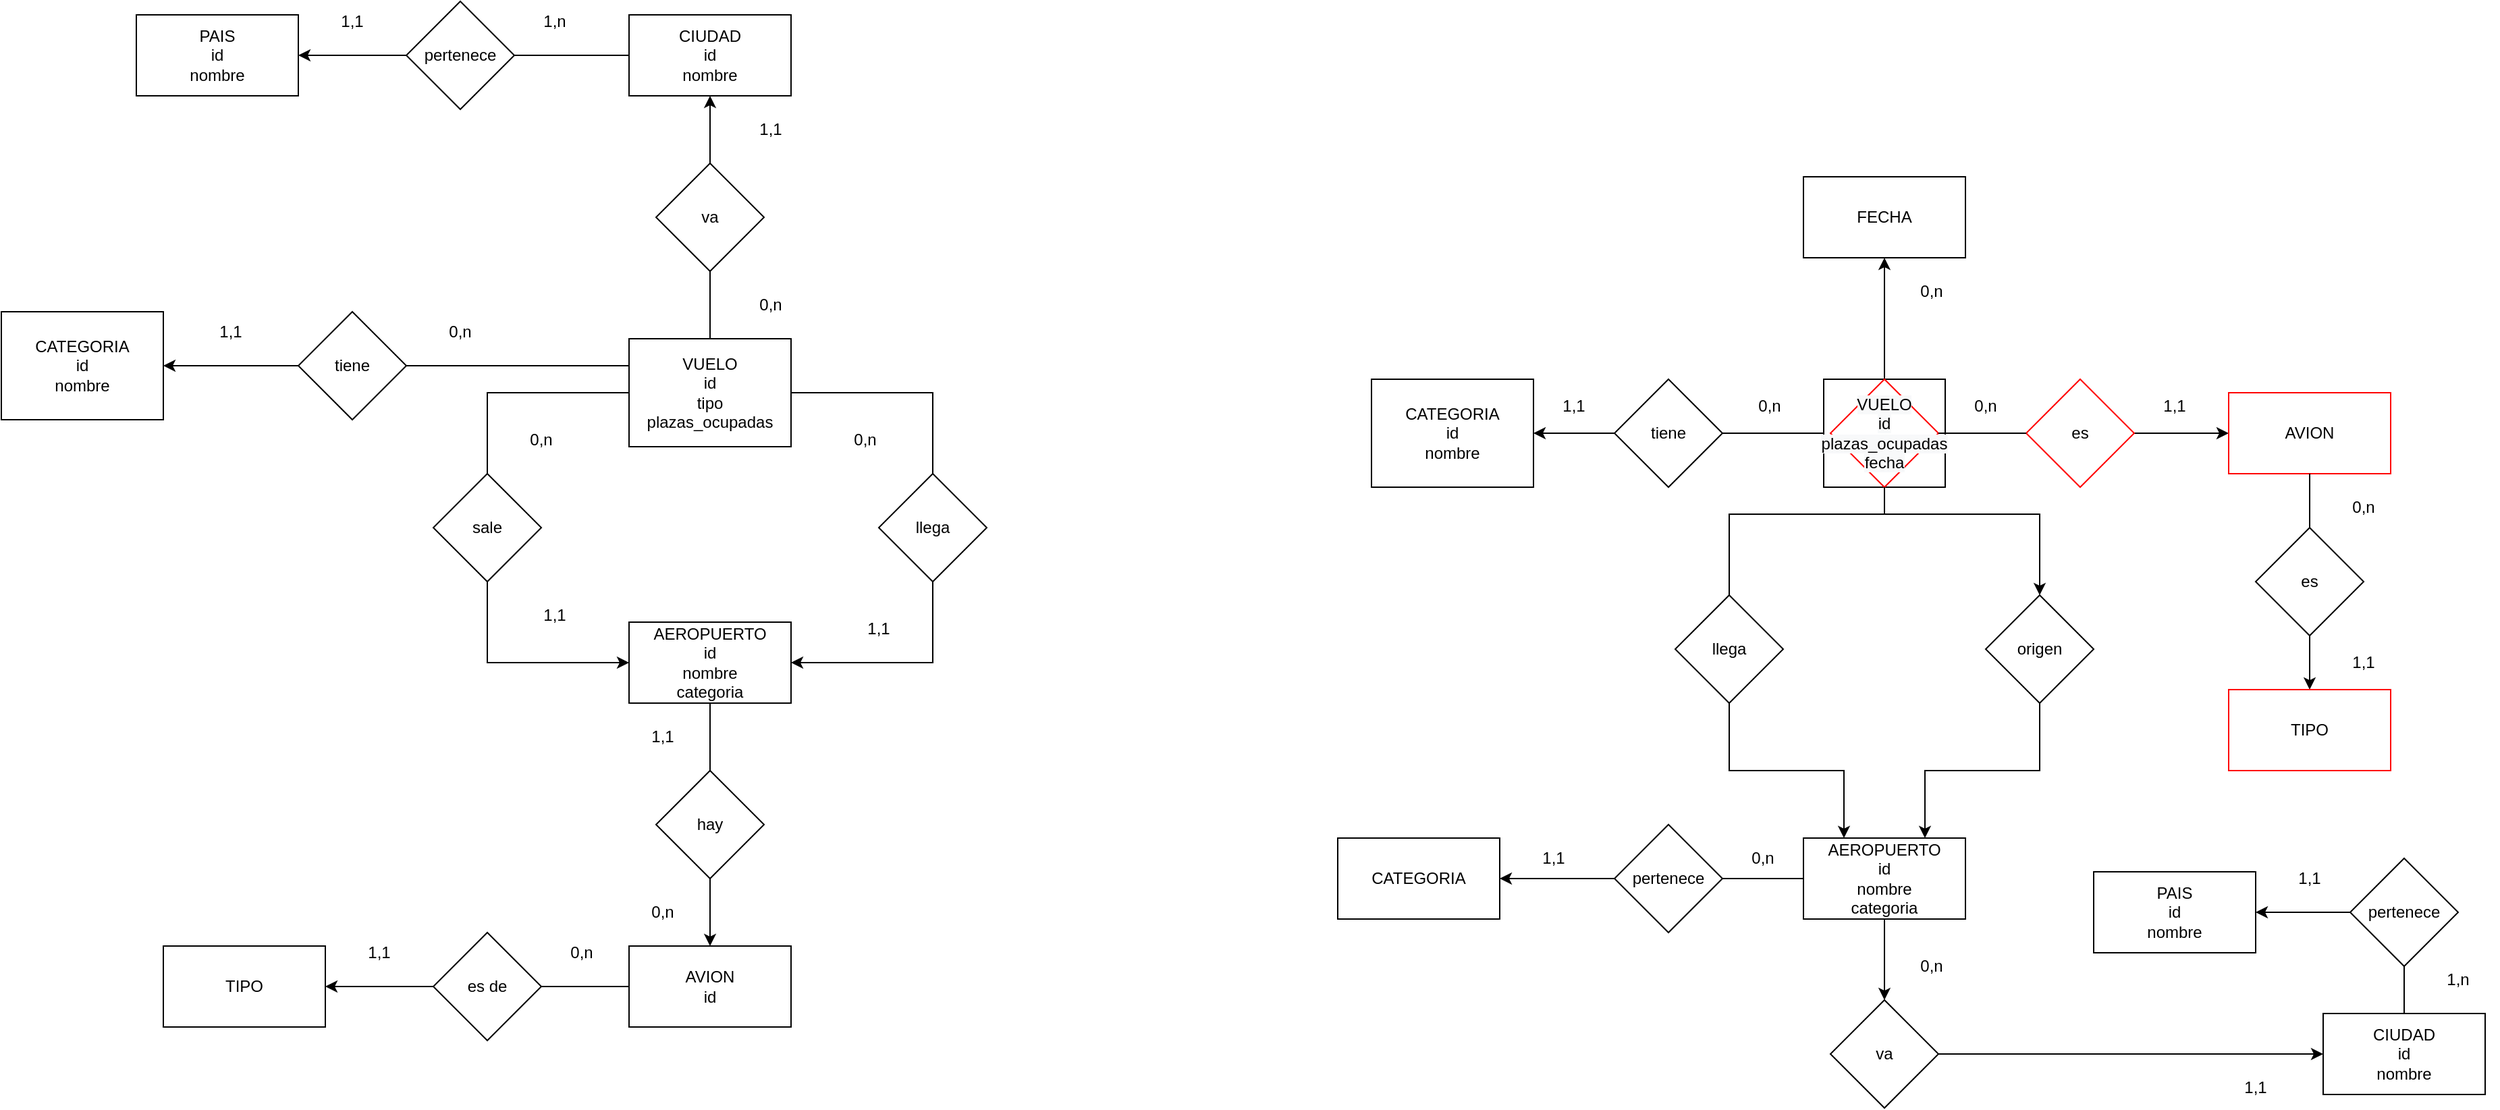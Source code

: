 <mxfile version="20.6.2" type="device"><diagram id="R2lEEEUBdFMjLlhIrx00" name="Page-1"><mxGraphModel dx="1662" dy="1915" grid="1" gridSize="10" guides="1" tooltips="1" connect="1" arrows="1" fold="1" page="1" pageScale="1" pageWidth="850" pageHeight="1100" math="0" shadow="0" extFonts="Permanent Marker^https://fonts.googleapis.com/css?family=Permanent+Marker"><root><mxCell id="0"/><mxCell id="1" parent="0"/><mxCell id="xTAt8YAi872W_-eMtKZo-63" style="edgeStyle=orthogonalEdgeStyle;rounded=0;orthogonalLoop=1;jettySize=auto;html=1;startArrow=none;" parent="1" source="xTAt8YAi872W_-eMtKZo-64" target="xTAt8YAi872W_-eMtKZo-45" edge="1"><mxGeometry relative="1" as="geometry"/></mxCell><mxCell id="xTAt8YAi872W_-eMtKZo-17" value="AEROPUERTO&lt;br&gt;id&lt;br&gt;nombre&lt;br&gt;categoria" style="rounded=0;whiteSpace=wrap;html=1;" parent="1" vertex="1"><mxGeometry x="525" y="-580" width="120" height="60" as="geometry"/></mxCell><mxCell id="xTAt8YAi872W_-eMtKZo-22" value="1,1" style="text;html=1;strokeColor=none;fillColor=none;align=center;verticalAlign=middle;whiteSpace=wrap;rounded=0;" parent="1" vertex="1"><mxGeometry x="290" y="-1040" width="60" height="30" as="geometry"/></mxCell><mxCell id="xTAt8YAi872W_-eMtKZo-23" value="1,n" style="text;html=1;strokeColor=none;fillColor=none;align=center;verticalAlign=middle;whiteSpace=wrap;rounded=0;" parent="1" vertex="1"><mxGeometry x="440" y="-1040" width="60" height="30" as="geometry"/></mxCell><mxCell id="xTAt8YAi872W_-eMtKZo-36" style="edgeStyle=orthogonalEdgeStyle;rounded=0;orthogonalLoop=1;jettySize=auto;html=1;entryX=1;entryY=0.5;entryDx=0;entryDy=0;startArrow=none;" parent="1" source="xTAt8YAi872W_-eMtKZo-35" target="xTAt8YAi872W_-eMtKZo-34" edge="1"><mxGeometry relative="1" as="geometry"/></mxCell><mxCell id="xTAt8YAi872W_-eMtKZo-29" value="CIUDAD&lt;br&gt;id&lt;br&gt;nombre&lt;br&gt;" style="rounded=0;whiteSpace=wrap;html=1;" parent="1" vertex="1"><mxGeometry x="525" y="-1030" width="120" height="60" as="geometry"/></mxCell><mxCell id="xTAt8YAi872W_-eMtKZo-33" style="edgeStyle=orthogonalEdgeStyle;rounded=0;orthogonalLoop=1;jettySize=auto;html=1;entryX=0.5;entryY=1;entryDx=0;entryDy=0;startArrow=none;" parent="1" source="xTAt8YAi872W_-eMtKZo-40" target="xTAt8YAi872W_-eMtKZo-29" edge="1"><mxGeometry relative="1" as="geometry"/></mxCell><mxCell id="xTAt8YAi872W_-eMtKZo-46" style="edgeStyle=orthogonalEdgeStyle;rounded=0;orthogonalLoop=1;jettySize=auto;html=1;entryX=0;entryY=0.5;entryDx=0;entryDy=0;startArrow=none;" parent="1" source="xTAt8YAi872W_-eMtKZo-48" target="xTAt8YAi872W_-eMtKZo-17" edge="1"><mxGeometry relative="1" as="geometry"><Array as="points"><mxPoint x="420" y="-550"/></Array></mxGeometry></mxCell><mxCell id="xTAt8YAi872W_-eMtKZo-47" style="edgeStyle=orthogonalEdgeStyle;rounded=0;orthogonalLoop=1;jettySize=auto;html=1;entryX=1;entryY=0.5;entryDx=0;entryDy=0;startArrow=none;" parent="1" source="xTAt8YAi872W_-eMtKZo-50" target="xTAt8YAi872W_-eMtKZo-17" edge="1"><mxGeometry relative="1" as="geometry"><Array as="points"><mxPoint x="750" y="-550"/></Array></mxGeometry></mxCell><mxCell id="xTAt8YAi872W_-eMtKZo-58" style="edgeStyle=orthogonalEdgeStyle;rounded=0;orthogonalLoop=1;jettySize=auto;html=1;exitX=0;exitY=0.5;exitDx=0;exitDy=0;startArrow=none;" parent="1" source="xTAt8YAi872W_-eMtKZo-59" target="xTAt8YAi872W_-eMtKZo-57" edge="1"><mxGeometry relative="1" as="geometry"/></mxCell><mxCell id="xTAt8YAi872W_-eMtKZo-32" value="VUELO&lt;br&gt;id&lt;br&gt;tipo&lt;br&gt;plazas_ocupadas" style="rounded=0;whiteSpace=wrap;html=1;" parent="1" vertex="1"><mxGeometry x="525" y="-790" width="120" height="80" as="geometry"/></mxCell><mxCell id="xTAt8YAi872W_-eMtKZo-34" value="PAIS&lt;br&gt;id&lt;br&gt;nombre" style="rounded=0;whiteSpace=wrap;html=1;" parent="1" vertex="1"><mxGeometry x="160" y="-1030" width="120" height="60" as="geometry"/></mxCell><mxCell id="xTAt8YAi872W_-eMtKZo-35" value="pertenece" style="rhombus;whiteSpace=wrap;html=1;" parent="1" vertex="1"><mxGeometry x="360" y="-1040" width="80" height="80" as="geometry"/></mxCell><mxCell id="xTAt8YAi872W_-eMtKZo-37" value="" style="edgeStyle=orthogonalEdgeStyle;rounded=0;orthogonalLoop=1;jettySize=auto;html=1;entryX=1;entryY=0.5;entryDx=0;entryDy=0;endArrow=none;" parent="1" source="xTAt8YAi872W_-eMtKZo-29" target="xTAt8YAi872W_-eMtKZo-35" edge="1"><mxGeometry relative="1" as="geometry"><mxPoint x="525" y="-1000" as="sourcePoint"/><mxPoint x="280" y="-1000" as="targetPoint"/></mxGeometry></mxCell><mxCell id="xTAt8YAi872W_-eMtKZo-40" value="va" style="rhombus;whiteSpace=wrap;html=1;" parent="1" vertex="1"><mxGeometry x="545" y="-920" width="80" height="80" as="geometry"/></mxCell><mxCell id="xTAt8YAi872W_-eMtKZo-41" value="" style="edgeStyle=orthogonalEdgeStyle;rounded=0;orthogonalLoop=1;jettySize=auto;html=1;entryX=0.5;entryY=1;entryDx=0;entryDy=0;endArrow=none;" parent="1" source="xTAt8YAi872W_-eMtKZo-32" target="xTAt8YAi872W_-eMtKZo-40" edge="1"><mxGeometry relative="1" as="geometry"><mxPoint x="585" y="-790" as="sourcePoint"/><mxPoint x="585" y="-970" as="targetPoint"/></mxGeometry></mxCell><mxCell id="xTAt8YAi872W_-eMtKZo-42" value="0,n" style="text;html=1;strokeColor=none;fillColor=none;align=center;verticalAlign=middle;whiteSpace=wrap;rounded=0;" parent="1" vertex="1"><mxGeometry x="600" y="-830" width="60" height="30" as="geometry"/></mxCell><mxCell id="xTAt8YAi872W_-eMtKZo-43" value="1,1" style="text;html=1;strokeColor=none;fillColor=none;align=center;verticalAlign=middle;whiteSpace=wrap;rounded=0;" parent="1" vertex="1"><mxGeometry x="600" y="-960" width="60" height="30" as="geometry"/></mxCell><mxCell id="xTAt8YAi872W_-eMtKZo-67" style="edgeStyle=orthogonalEdgeStyle;rounded=0;orthogonalLoop=1;jettySize=auto;html=1;startArrow=none;" parent="1" source="xTAt8YAi872W_-eMtKZo-68" target="xTAt8YAi872W_-eMtKZo-66" edge="1"><mxGeometry relative="1" as="geometry"/></mxCell><mxCell id="xTAt8YAi872W_-eMtKZo-45" value="AVION&lt;br&gt;id&lt;br&gt;" style="rounded=0;whiteSpace=wrap;html=1;" parent="1" vertex="1"><mxGeometry x="525" y="-340" width="120" height="60" as="geometry"/></mxCell><mxCell id="xTAt8YAi872W_-eMtKZo-48" value="sale" style="rhombus;whiteSpace=wrap;html=1;" parent="1" vertex="1"><mxGeometry x="380" y="-690" width="80" height="80" as="geometry"/></mxCell><mxCell id="xTAt8YAi872W_-eMtKZo-49" value="" style="edgeStyle=orthogonalEdgeStyle;rounded=0;orthogonalLoop=1;jettySize=auto;html=1;entryX=0.5;entryY=0;entryDx=0;entryDy=0;endArrow=none;" parent="1" source="xTAt8YAi872W_-eMtKZo-32" target="xTAt8YAi872W_-eMtKZo-48" edge="1"><mxGeometry relative="1" as="geometry"><mxPoint x="525" y="-749.941" as="sourcePoint"/><mxPoint x="525" y="-550" as="targetPoint"/><Array as="points"><mxPoint x="420" y="-750"/></Array></mxGeometry></mxCell><mxCell id="xTAt8YAi872W_-eMtKZo-50" value="llega" style="rhombus;whiteSpace=wrap;html=1;" parent="1" vertex="1"><mxGeometry x="710" y="-690" width="80" height="80" as="geometry"/></mxCell><mxCell id="xTAt8YAi872W_-eMtKZo-51" value="" style="edgeStyle=orthogonalEdgeStyle;rounded=0;orthogonalLoop=1;jettySize=auto;html=1;entryX=0.5;entryY=0;entryDx=0;entryDy=0;endArrow=none;" parent="1" source="xTAt8YAi872W_-eMtKZo-32" target="xTAt8YAi872W_-eMtKZo-50" edge="1"><mxGeometry relative="1" as="geometry"><mxPoint x="645" y="-749.941" as="sourcePoint"/><mxPoint x="645" y="-550" as="targetPoint"/><Array as="points"><mxPoint x="750" y="-750"/></Array></mxGeometry></mxCell><mxCell id="xTAt8YAi872W_-eMtKZo-53" value="0,n" style="text;html=1;strokeColor=none;fillColor=none;align=center;verticalAlign=middle;whiteSpace=wrap;rounded=0;" parent="1" vertex="1"><mxGeometry x="670" y="-730" width="60" height="30" as="geometry"/></mxCell><mxCell id="xTAt8YAi872W_-eMtKZo-54" value="1,1" style="text;html=1;strokeColor=none;fillColor=none;align=center;verticalAlign=middle;whiteSpace=wrap;rounded=0;" parent="1" vertex="1"><mxGeometry x="680" y="-590" width="60" height="30" as="geometry"/></mxCell><mxCell id="xTAt8YAi872W_-eMtKZo-55" value="1,1" style="text;html=1;strokeColor=none;fillColor=none;align=center;verticalAlign=middle;whiteSpace=wrap;rounded=0;" parent="1" vertex="1"><mxGeometry x="440" y="-600" width="60" height="30" as="geometry"/></mxCell><mxCell id="xTAt8YAi872W_-eMtKZo-56" value="0,n" style="text;html=1;strokeColor=none;fillColor=none;align=center;verticalAlign=middle;whiteSpace=wrap;rounded=0;" parent="1" vertex="1"><mxGeometry x="430" y="-730" width="60" height="30" as="geometry"/></mxCell><mxCell id="xTAt8YAi872W_-eMtKZo-57" value="CATEGORIA&lt;br&gt;id&lt;br&gt;nombre" style="rounded=0;whiteSpace=wrap;html=1;" parent="1" vertex="1"><mxGeometry x="60" y="-810" width="120" height="80" as="geometry"/></mxCell><mxCell id="xTAt8YAi872W_-eMtKZo-59" value="tiene" style="rhombus;whiteSpace=wrap;html=1;" parent="1" vertex="1"><mxGeometry x="280" y="-810" width="80" height="80" as="geometry"/></mxCell><mxCell id="xTAt8YAi872W_-eMtKZo-60" value="" style="edgeStyle=orthogonalEdgeStyle;rounded=0;orthogonalLoop=1;jettySize=auto;html=1;exitX=0;exitY=0.25;exitDx=0;exitDy=0;endArrow=none;" parent="1" source="xTAt8YAi872W_-eMtKZo-32" target="xTAt8YAi872W_-eMtKZo-59" edge="1"><mxGeometry relative="1" as="geometry"><mxPoint x="525" y="-770" as="sourcePoint"/><mxPoint x="180" y="-770" as="targetPoint"/></mxGeometry></mxCell><mxCell id="xTAt8YAi872W_-eMtKZo-61" value="1,1" style="text;html=1;strokeColor=none;fillColor=none;align=center;verticalAlign=middle;whiteSpace=wrap;rounded=0;" parent="1" vertex="1"><mxGeometry x="200" y="-810" width="60" height="30" as="geometry"/></mxCell><mxCell id="xTAt8YAi872W_-eMtKZo-62" value="0,n" style="text;html=1;strokeColor=none;fillColor=none;align=center;verticalAlign=middle;whiteSpace=wrap;rounded=0;" parent="1" vertex="1"><mxGeometry x="370" y="-810" width="60" height="30" as="geometry"/></mxCell><mxCell id="xTAt8YAi872W_-eMtKZo-64" value="hay" style="rhombus;whiteSpace=wrap;html=1;" parent="1" vertex="1"><mxGeometry x="545" y="-470" width="80" height="80" as="geometry"/></mxCell><mxCell id="xTAt8YAi872W_-eMtKZo-65" value="" style="edgeStyle=orthogonalEdgeStyle;rounded=0;orthogonalLoop=1;jettySize=auto;html=1;endArrow=none;" parent="1" source="xTAt8YAi872W_-eMtKZo-17" target="xTAt8YAi872W_-eMtKZo-64" edge="1"><mxGeometry relative="1" as="geometry"><mxPoint x="585" y="-520" as="sourcePoint"/><mxPoint x="585" y="-340" as="targetPoint"/></mxGeometry></mxCell><mxCell id="xTAt8YAi872W_-eMtKZo-66" value="TIPO" style="rounded=0;whiteSpace=wrap;html=1;" parent="1" vertex="1"><mxGeometry x="180" y="-340" width="120" height="60" as="geometry"/></mxCell><mxCell id="xTAt8YAi872W_-eMtKZo-68" value="es de" style="rhombus;whiteSpace=wrap;html=1;" parent="1" vertex="1"><mxGeometry x="380" y="-350" width="80" height="80" as="geometry"/></mxCell><mxCell id="xTAt8YAi872W_-eMtKZo-69" value="" style="edgeStyle=orthogonalEdgeStyle;rounded=0;orthogonalLoop=1;jettySize=auto;html=1;endArrow=none;" parent="1" source="xTAt8YAi872W_-eMtKZo-45" target="xTAt8YAi872W_-eMtKZo-68" edge="1"><mxGeometry relative="1" as="geometry"><mxPoint x="525" y="-310" as="sourcePoint"/><mxPoint x="330" y="-310" as="targetPoint"/></mxGeometry></mxCell><mxCell id="xTAt8YAi872W_-eMtKZo-70" value="1,1" style="text;html=1;strokeColor=none;fillColor=none;align=center;verticalAlign=middle;whiteSpace=wrap;rounded=0;" parent="1" vertex="1"><mxGeometry x="310" y="-350" width="60" height="30" as="geometry"/></mxCell><mxCell id="xTAt8YAi872W_-eMtKZo-71" value="0,n" style="text;html=1;strokeColor=none;fillColor=none;align=center;verticalAlign=middle;whiteSpace=wrap;rounded=0;" parent="1" vertex="1"><mxGeometry x="460" y="-350" width="60" height="30" as="geometry"/></mxCell><mxCell id="xTAt8YAi872W_-eMtKZo-72" value="0,n" style="text;html=1;strokeColor=none;fillColor=none;align=center;verticalAlign=middle;whiteSpace=wrap;rounded=0;" parent="1" vertex="1"><mxGeometry x="520" y="-380" width="60" height="30" as="geometry"/></mxCell><mxCell id="xTAt8YAi872W_-eMtKZo-73" value="1,1" style="text;html=1;strokeColor=none;fillColor=none;align=center;verticalAlign=middle;whiteSpace=wrap;rounded=0;" parent="1" vertex="1"><mxGeometry x="520" y="-510" width="60" height="30" as="geometry"/></mxCell><mxCell id="45GXnmVsd9AGIeqbD1V1-73" value="" style="edgeStyle=orthogonalEdgeStyle;rounded=0;orthogonalLoop=1;jettySize=auto;html=1;" edge="1" parent="1" source="45GXnmVsd9AGIeqbD1V1-8" target="45GXnmVsd9AGIeqbD1V1-72"><mxGeometry relative="1" as="geometry"/></mxCell><mxCell id="45GXnmVsd9AGIeqbD1V1-8" value="" style="rounded=0;whiteSpace=wrap;html=1;" vertex="1" parent="1"><mxGeometry x="1410" y="-760" width="90" height="80" as="geometry"/></mxCell><mxCell id="45GXnmVsd9AGIeqbD1V1-9" value="" style="edgeStyle=orthogonalEdgeStyle;rounded=0;orthogonalLoop=1;jettySize=auto;html=1;startArrow=none;" edge="1" parent="1" source="45GXnmVsd9AGIeqbD1V1-37" target="45GXnmVsd9AGIeqbD1V1-36"><mxGeometry relative="1" as="geometry"/></mxCell><mxCell id="45GXnmVsd9AGIeqbD1V1-49" style="edgeStyle=orthogonalEdgeStyle;rounded=0;orthogonalLoop=1;jettySize=auto;html=1;" edge="1" parent="1" source="45GXnmVsd9AGIeqbD1V1-10" target="45GXnmVsd9AGIeqbD1V1-50"><mxGeometry relative="1" as="geometry"><mxPoint x="1600" y="-600" as="targetPoint"/><Array as="points"><mxPoint x="1455" y="-660"/><mxPoint x="1570" y="-660"/></Array></mxGeometry></mxCell><mxCell id="45GXnmVsd9AGIeqbD1V1-10" value="&lt;span style=&quot;color: rgb(0, 0, 0); font-family: Helvetica; font-size: 12px; font-style: normal; font-variant-ligatures: normal; font-variant-caps: normal; font-weight: 400; letter-spacing: normal; orphans: 2; text-align: center; text-indent: 0px; text-transform: none; widows: 2; word-spacing: 0px; -webkit-text-stroke-width: 0px; background-color: rgb(248, 249, 250); text-decoration-thickness: initial; text-decoration-style: initial; text-decoration-color: initial; float: none; display: inline !important;&quot;&gt;VUELO&lt;/span&gt;&lt;br style=&quot;color: rgb(0, 0, 0); font-family: Helvetica; font-size: 12px; font-style: normal; font-variant-ligatures: normal; font-variant-caps: normal; font-weight: 400; letter-spacing: normal; orphans: 2; text-align: center; text-indent: 0px; text-transform: none; widows: 2; word-spacing: 0px; -webkit-text-stroke-width: 0px; background-color: rgb(248, 249, 250); text-decoration-thickness: initial; text-decoration-style: initial; text-decoration-color: initial;&quot;&gt;&lt;span style=&quot;color: rgb(0, 0, 0); font-family: Helvetica; font-size: 12px; font-style: normal; font-variant-ligatures: normal; font-variant-caps: normal; font-weight: 400; letter-spacing: normal; orphans: 2; text-align: center; text-indent: 0px; text-transform: none; widows: 2; word-spacing: 0px; -webkit-text-stroke-width: 0px; background-color: rgb(248, 249, 250); text-decoration-thickness: initial; text-decoration-style: initial; text-decoration-color: initial; float: none; display: inline !important;&quot;&gt;id&lt;/span&gt;&lt;br style=&quot;color: rgb(0, 0, 0); font-family: Helvetica; font-size: 12px; font-style: normal; font-variant-ligatures: normal; font-variant-caps: normal; font-weight: 400; letter-spacing: normal; orphans: 2; text-align: center; text-indent: 0px; text-transform: none; widows: 2; word-spacing: 0px; -webkit-text-stroke-width: 0px; background-color: rgb(248, 249, 250); text-decoration-thickness: initial; text-decoration-style: initial; text-decoration-color: initial;&quot;&gt;&lt;span style=&quot;color: rgb(0, 0, 0); font-family: Helvetica; font-size: 12px; font-style: normal; font-variant-ligatures: normal; font-variant-caps: normal; font-weight: 400; letter-spacing: normal; orphans: 2; text-align: center; text-indent: 0px; text-transform: none; widows: 2; word-spacing: 0px; -webkit-text-stroke-width: 0px; background-color: rgb(248, 249, 250); text-decoration-thickness: initial; text-decoration-style: initial; text-decoration-color: initial; float: none; display: inline !important;&quot;&gt;plazas_ocupadas&lt;br&gt;fecha&lt;br&gt;&lt;/span&gt;" style="rhombus;whiteSpace=wrap;html=1;strokeColor=#FF0000;" vertex="1" parent="1"><mxGeometry x="1415" y="-760" width="80" height="80" as="geometry"/></mxCell><mxCell id="45GXnmVsd9AGIeqbD1V1-11" value="" style="edgeStyle=orthogonalEdgeStyle;rounded=0;orthogonalLoop=1;jettySize=auto;html=1;startArrow=none;" edge="1" parent="1" source="45GXnmVsd9AGIeqbD1V1-75" target="45GXnmVsd9AGIeqbD1V1-39"><mxGeometry relative="1" as="geometry"/></mxCell><mxCell id="45GXnmVsd9AGIeqbD1V1-64" style="edgeStyle=orthogonalEdgeStyle;rounded=0;orthogonalLoop=1;jettySize=auto;html=1;" edge="1" parent="1" source="45GXnmVsd9AGIeqbD1V1-12" target="45GXnmVsd9AGIeqbD1V1-62"><mxGeometry relative="1" as="geometry"/></mxCell><mxCell id="45GXnmVsd9AGIeqbD1V1-12" value="AEROPUERTO&lt;br&gt;id&lt;br&gt;nombre&lt;br&gt;categoria" style="rounded=0;whiteSpace=wrap;html=1;" vertex="1" parent="1"><mxGeometry x="1395" y="-420" width="120" height="60" as="geometry"/></mxCell><mxCell id="45GXnmVsd9AGIeqbD1V1-18" style="edgeStyle=orthogonalEdgeStyle;rounded=0;orthogonalLoop=1;jettySize=auto;html=1;entryX=0.25;entryY=0;entryDx=0;entryDy=0;startArrow=none;exitX=0.5;exitY=1;exitDx=0;exitDy=0;" edge="1" parent="1" source="45GXnmVsd9AGIeqbD1V1-27" target="45GXnmVsd9AGIeqbD1V1-12"><mxGeometry relative="1" as="geometry"><Array as="points"/></mxGeometry></mxCell><mxCell id="45GXnmVsd9AGIeqbD1V1-19" style="edgeStyle=orthogonalEdgeStyle;rounded=0;orthogonalLoop=1;jettySize=auto;html=1;exitX=0;exitY=0.5;exitDx=0;exitDy=0;startArrow=none;" edge="1" parent="1" source="45GXnmVsd9AGIeqbD1V1-32" target="45GXnmVsd9AGIeqbD1V1-31"><mxGeometry relative="1" as="geometry"/></mxCell><mxCell id="45GXnmVsd9AGIeqbD1V1-27" value="llega" style="rhombus;whiteSpace=wrap;html=1;" vertex="1" parent="1"><mxGeometry x="1300" y="-600" width="80" height="80" as="geometry"/></mxCell><mxCell id="45GXnmVsd9AGIeqbD1V1-28" value="" style="edgeStyle=orthogonalEdgeStyle;rounded=0;orthogonalLoop=1;jettySize=auto;html=1;entryX=0.5;entryY=0;entryDx=0;entryDy=0;endArrow=none;" edge="1" parent="1" source="45GXnmVsd9AGIeqbD1V1-8" target="45GXnmVsd9AGIeqbD1V1-27"><mxGeometry relative="1" as="geometry"><mxPoint x="1515" y="-719.941" as="sourcePoint"/><mxPoint x="1515" y="-520" as="targetPoint"/><Array as="points"><mxPoint x="1455" y="-660"/><mxPoint x="1340" y="-660"/></Array></mxGeometry></mxCell><mxCell id="45GXnmVsd9AGIeqbD1V1-31" value="CATEGORIA&lt;br&gt;id&lt;br&gt;nombre" style="rounded=0;whiteSpace=wrap;html=1;" vertex="1" parent="1"><mxGeometry x="1075" y="-760" width="120" height="80" as="geometry"/></mxCell><mxCell id="45GXnmVsd9AGIeqbD1V1-32" value="tiene" style="rhombus;whiteSpace=wrap;html=1;" vertex="1" parent="1"><mxGeometry x="1255" y="-760" width="80" height="80" as="geometry"/></mxCell><mxCell id="45GXnmVsd9AGIeqbD1V1-33" value="" style="edgeStyle=orthogonalEdgeStyle;rounded=0;orthogonalLoop=1;jettySize=auto;html=1;exitX=0;exitY=0.25;exitDx=0;exitDy=0;endArrow=none;" edge="1" parent="1" source="45GXnmVsd9AGIeqbD1V1-8" target="45GXnmVsd9AGIeqbD1V1-32"><mxGeometry relative="1" as="geometry"><mxPoint x="1395" y="-740" as="sourcePoint"/><mxPoint x="1050" y="-740" as="targetPoint"/><Array as="points"><mxPoint x="1410" y="-720"/></Array></mxGeometry></mxCell><mxCell id="45GXnmVsd9AGIeqbD1V1-34" value="1,1" style="text;html=1;strokeColor=none;fillColor=none;align=center;verticalAlign=middle;whiteSpace=wrap;rounded=0;" vertex="1" parent="1"><mxGeometry x="1195" y="-755" width="60" height="30" as="geometry"/></mxCell><mxCell id="45GXnmVsd9AGIeqbD1V1-35" value="0,n" style="text;html=1;strokeColor=none;fillColor=none;align=center;verticalAlign=middle;whiteSpace=wrap;rounded=0;" vertex="1" parent="1"><mxGeometry x="1340" y="-755" width="60" height="30" as="geometry"/></mxCell><mxCell id="45GXnmVsd9AGIeqbD1V1-53" value="" style="edgeStyle=orthogonalEdgeStyle;rounded=0;orthogonalLoop=1;jettySize=auto;html=1;startArrow=none;" edge="1" parent="1" source="45GXnmVsd9AGIeqbD1V1-66" target="45GXnmVsd9AGIeqbD1V1-52"><mxGeometry relative="1" as="geometry"/></mxCell><mxCell id="45GXnmVsd9AGIeqbD1V1-36" value="AVION" style="whiteSpace=wrap;html=1;strokeColor=#FF0000;" vertex="1" parent="1"><mxGeometry x="1710" y="-750" width="120" height="60" as="geometry"/></mxCell><mxCell id="45GXnmVsd9AGIeqbD1V1-37" value="es" style="rhombus;whiteSpace=wrap;html=1;strokeColor=#FF0000;" vertex="1" parent="1"><mxGeometry x="1560" y="-760" width="80" height="80" as="geometry"/></mxCell><mxCell id="45GXnmVsd9AGIeqbD1V1-38" value="" style="edgeStyle=orthogonalEdgeStyle;rounded=0;orthogonalLoop=1;jettySize=auto;html=1;endArrow=none;" edge="1" parent="1" source="45GXnmVsd9AGIeqbD1V1-10" target="45GXnmVsd9AGIeqbD1V1-37"><mxGeometry relative="1" as="geometry"><mxPoint x="1495" y="-720" as="sourcePoint"/><mxPoint x="1710" y="-720" as="targetPoint"/></mxGeometry></mxCell><mxCell id="45GXnmVsd9AGIeqbD1V1-39" value="CATEGORIA" style="whiteSpace=wrap;html=1;rounded=0;" vertex="1" parent="1"><mxGeometry x="1050" y="-420" width="120" height="60" as="geometry"/></mxCell><mxCell id="45GXnmVsd9AGIeqbD1V1-51" style="edgeStyle=orthogonalEdgeStyle;rounded=0;orthogonalLoop=1;jettySize=auto;html=1;exitX=0.5;exitY=1;exitDx=0;exitDy=0;entryX=0.75;entryY=0;entryDx=0;entryDy=0;" edge="1" parent="1" source="45GXnmVsd9AGIeqbD1V1-50" target="45GXnmVsd9AGIeqbD1V1-12"><mxGeometry relative="1" as="geometry"/></mxCell><mxCell id="45GXnmVsd9AGIeqbD1V1-50" value="origen" style="rhombus;whiteSpace=wrap;html=1;strokeColor=#000000;" vertex="1" parent="1"><mxGeometry x="1530" y="-600" width="80" height="80" as="geometry"/></mxCell><mxCell id="45GXnmVsd9AGIeqbD1V1-52" value="TIPO" style="whiteSpace=wrap;html=1;strokeColor=#FF0000;" vertex="1" parent="1"><mxGeometry x="1710" y="-530" width="120" height="60" as="geometry"/></mxCell><mxCell id="45GXnmVsd9AGIeqbD1V1-54" value="1,1" style="text;html=1;strokeColor=none;fillColor=none;align=center;verticalAlign=middle;whiteSpace=wrap;rounded=0;" vertex="1" parent="1"><mxGeometry x="1740" y="-405" width="60" height="30" as="geometry"/></mxCell><mxCell id="45GXnmVsd9AGIeqbD1V1-55" value="1,n" style="text;html=1;strokeColor=none;fillColor=none;align=center;verticalAlign=middle;whiteSpace=wrap;rounded=0;" vertex="1" parent="1"><mxGeometry x="1850" y="-330" width="60" height="30" as="geometry"/></mxCell><mxCell id="45GXnmVsd9AGIeqbD1V1-56" style="edgeStyle=orthogonalEdgeStyle;rounded=0;orthogonalLoop=1;jettySize=auto;html=1;entryX=1;entryY=0.5;entryDx=0;entryDy=0;startArrow=none;" edge="1" parent="1" source="45GXnmVsd9AGIeqbD1V1-60" target="45GXnmVsd9AGIeqbD1V1-59"><mxGeometry relative="1" as="geometry"/></mxCell><mxCell id="45GXnmVsd9AGIeqbD1V1-57" value="CIUDAD&lt;br&gt;id&lt;br&gt;nombre&lt;br&gt;" style="rounded=0;whiteSpace=wrap;html=1;" vertex="1" parent="1"><mxGeometry x="1780" y="-290" width="120" height="60" as="geometry"/></mxCell><mxCell id="45GXnmVsd9AGIeqbD1V1-58" style="edgeStyle=orthogonalEdgeStyle;rounded=0;orthogonalLoop=1;jettySize=auto;html=1;entryX=0;entryY=0.5;entryDx=0;entryDy=0;startArrow=none;" edge="1" parent="1" source="45GXnmVsd9AGIeqbD1V1-62" target="45GXnmVsd9AGIeqbD1V1-57"><mxGeometry relative="1" as="geometry"/></mxCell><mxCell id="45GXnmVsd9AGIeqbD1V1-59" value="PAIS&lt;br&gt;id&lt;br&gt;nombre" style="rounded=0;whiteSpace=wrap;html=1;" vertex="1" parent="1"><mxGeometry x="1610" y="-395" width="120" height="60" as="geometry"/></mxCell><mxCell id="45GXnmVsd9AGIeqbD1V1-60" value="pertenece" style="rhombus;whiteSpace=wrap;html=1;" vertex="1" parent="1"><mxGeometry x="1800" y="-405" width="80" height="80" as="geometry"/></mxCell><mxCell id="45GXnmVsd9AGIeqbD1V1-61" value="" style="edgeStyle=orthogonalEdgeStyle;rounded=0;orthogonalLoop=1;jettySize=auto;html=1;entryX=0.5;entryY=1;entryDx=0;entryDy=0;endArrow=none;" edge="1" parent="1" source="45GXnmVsd9AGIeqbD1V1-57" target="45GXnmVsd9AGIeqbD1V1-60"><mxGeometry relative="1" as="geometry"><mxPoint x="1965" y="-425" as="sourcePoint"/><mxPoint x="1720" y="-425" as="targetPoint"/></mxGeometry></mxCell><mxCell id="45GXnmVsd9AGIeqbD1V1-62" value="va" style="rhombus;whiteSpace=wrap;html=1;" vertex="1" parent="1"><mxGeometry x="1415" y="-300" width="80" height="80" as="geometry"/></mxCell><mxCell id="45GXnmVsd9AGIeqbD1V1-63" value="1,1" style="text;html=1;strokeColor=none;fillColor=none;align=center;verticalAlign=middle;whiteSpace=wrap;rounded=0;" vertex="1" parent="1"><mxGeometry x="1700" y="-250" width="60" height="30" as="geometry"/></mxCell><mxCell id="45GXnmVsd9AGIeqbD1V1-65" value="0,n" style="text;html=1;strokeColor=none;fillColor=none;align=center;verticalAlign=middle;whiteSpace=wrap;rounded=0;" vertex="1" parent="1"><mxGeometry x="1460" y="-340" width="60" height="30" as="geometry"/></mxCell><mxCell id="45GXnmVsd9AGIeqbD1V1-66" value="es" style="rhombus;whiteSpace=wrap;html=1;strokeColor=#000000;" vertex="1" parent="1"><mxGeometry x="1730" y="-650" width="80" height="80" as="geometry"/></mxCell><mxCell id="45GXnmVsd9AGIeqbD1V1-67" value="" style="edgeStyle=orthogonalEdgeStyle;rounded=0;orthogonalLoop=1;jettySize=auto;html=1;endArrow=none;" edge="1" parent="1" source="45GXnmVsd9AGIeqbD1V1-36" target="45GXnmVsd9AGIeqbD1V1-66"><mxGeometry relative="1" as="geometry"><mxPoint x="1770" y="-690" as="sourcePoint"/><mxPoint x="1770" y="-530" as="targetPoint"/></mxGeometry></mxCell><mxCell id="45GXnmVsd9AGIeqbD1V1-68" value="1,1" style="text;html=1;strokeColor=none;fillColor=none;align=center;verticalAlign=middle;whiteSpace=wrap;rounded=0;" vertex="1" parent="1"><mxGeometry x="1780" y="-565" width="60" height="30" as="geometry"/></mxCell><mxCell id="45GXnmVsd9AGIeqbD1V1-69" value="0,n" style="text;html=1;strokeColor=none;fillColor=none;align=center;verticalAlign=middle;whiteSpace=wrap;rounded=0;" vertex="1" parent="1"><mxGeometry x="1780" y="-680" width="60" height="30" as="geometry"/></mxCell><mxCell id="45GXnmVsd9AGIeqbD1V1-70" value="0,n" style="text;html=1;strokeColor=none;fillColor=none;align=center;verticalAlign=middle;whiteSpace=wrap;rounded=0;" vertex="1" parent="1"><mxGeometry x="1500" y="-755" width="60" height="30" as="geometry"/></mxCell><mxCell id="45GXnmVsd9AGIeqbD1V1-71" value="1,1" style="text;html=1;strokeColor=none;fillColor=none;align=center;verticalAlign=middle;whiteSpace=wrap;rounded=0;" vertex="1" parent="1"><mxGeometry x="1640" y="-755" width="60" height="30" as="geometry"/></mxCell><mxCell id="45GXnmVsd9AGIeqbD1V1-72" value="FECHA" style="whiteSpace=wrap;html=1;rounded=0;" vertex="1" parent="1"><mxGeometry x="1395" y="-910" width="120" height="60" as="geometry"/></mxCell><mxCell id="45GXnmVsd9AGIeqbD1V1-74" value="0,n" style="text;html=1;strokeColor=none;fillColor=none;align=center;verticalAlign=middle;whiteSpace=wrap;rounded=0;" vertex="1" parent="1"><mxGeometry x="1460" y="-840" width="60" height="30" as="geometry"/></mxCell><mxCell id="45GXnmVsd9AGIeqbD1V1-75" value="pertenece" style="rhombus;whiteSpace=wrap;html=1;strokeColor=#000000;" vertex="1" parent="1"><mxGeometry x="1255" y="-430" width="80" height="80" as="geometry"/></mxCell><mxCell id="45GXnmVsd9AGIeqbD1V1-76" value="" style="edgeStyle=orthogonalEdgeStyle;rounded=0;orthogonalLoop=1;jettySize=auto;html=1;endArrow=none;" edge="1" parent="1" source="45GXnmVsd9AGIeqbD1V1-12" target="45GXnmVsd9AGIeqbD1V1-75"><mxGeometry relative="1" as="geometry"><mxPoint x="1395" y="-390" as="sourcePoint"/><mxPoint x="1170" y="-390" as="targetPoint"/></mxGeometry></mxCell><mxCell id="45GXnmVsd9AGIeqbD1V1-77" value="1,1" style="text;html=1;strokeColor=none;fillColor=none;align=center;verticalAlign=middle;whiteSpace=wrap;rounded=0;" vertex="1" parent="1"><mxGeometry x="1180" y="-420" width="60" height="30" as="geometry"/></mxCell><mxCell id="45GXnmVsd9AGIeqbD1V1-78" value="0,n" style="text;html=1;strokeColor=none;fillColor=none;align=center;verticalAlign=middle;whiteSpace=wrap;rounded=0;" vertex="1" parent="1"><mxGeometry x="1335" y="-420" width="60" height="30" as="geometry"/></mxCell></root></mxGraphModel></diagram></mxfile>